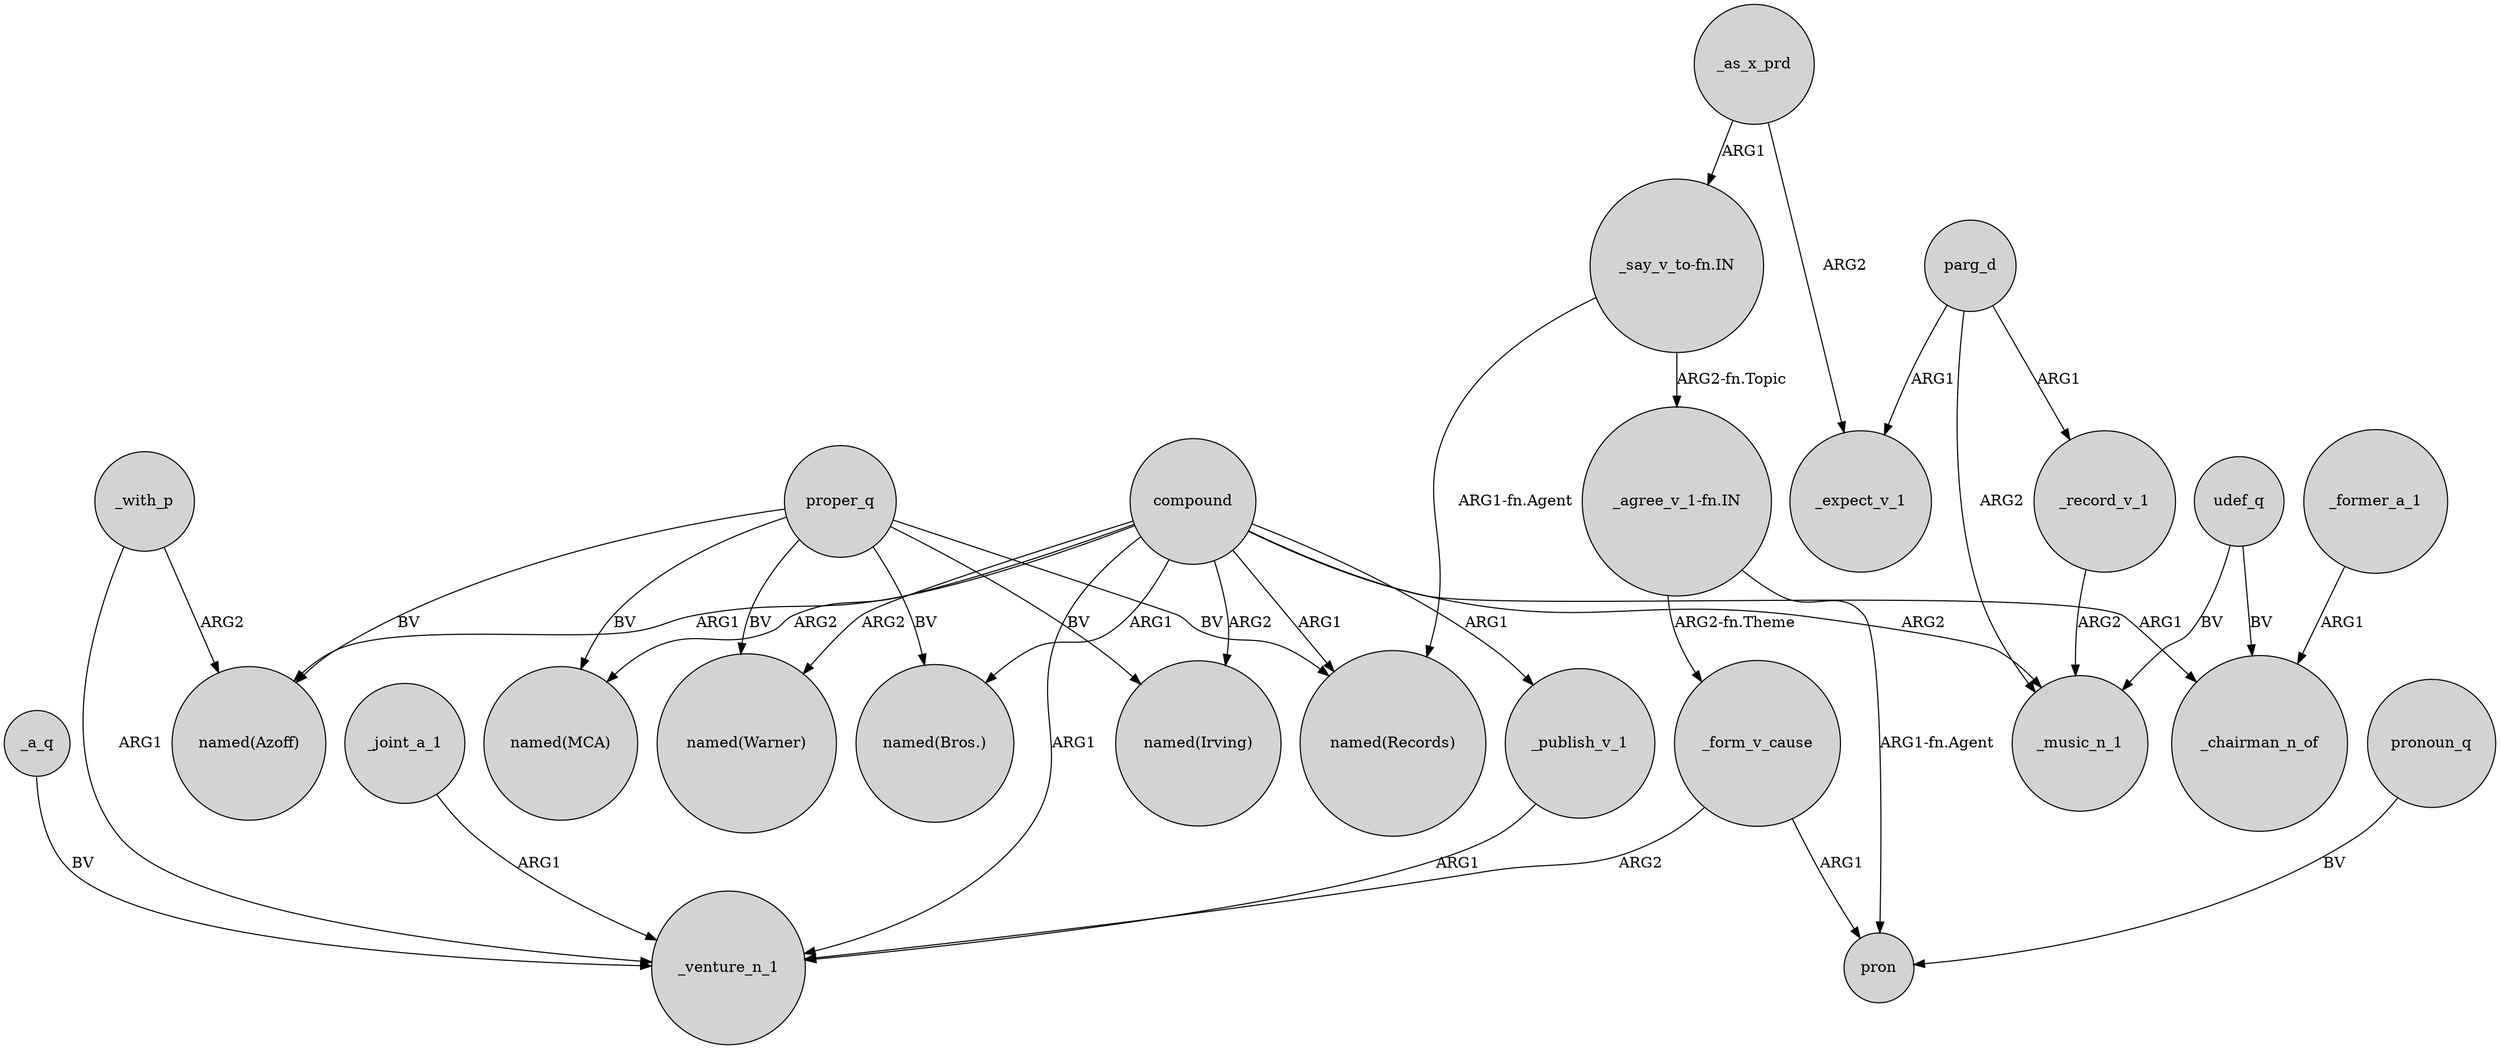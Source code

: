 digraph {
	node [shape=circle style=filled]
	_joint_a_1 -> _venture_n_1 [label=ARG1]
	compound -> _venture_n_1 [label=ARG1]
	compound -> "named(Azoff)" [label=ARG1]
	"_agree_v_1-fn.IN" -> _form_v_cause [label="ARG2-fn.Theme"]
	_former_a_1 -> _chairman_n_of [label=ARG1]
	compound -> _chairman_n_of [label=ARG1]
	"_agree_v_1-fn.IN" -> pron [label="ARG1-fn.Agent"]
	"_say_v_to-fn.IN" -> "_agree_v_1-fn.IN" [label="ARG2-fn.Topic"]
	parg_d -> _expect_v_1 [label=ARG1]
	udef_q -> _chairman_n_of [label=BV]
	proper_q -> "named(Bros.)" [label=BV]
	parg_d -> _music_n_1 [label=ARG2]
	pronoun_q -> pron [label=BV]
	proper_q -> "named(MCA)" [label=BV]
	compound -> "named(Bros.)" [label=ARG1]
	proper_q -> "named(Irving)" [label=BV]
	compound -> _music_n_1 [label=ARG2]
	"_say_v_to-fn.IN" -> "named(Records)" [label="ARG1-fn.Agent"]
	compound -> _publish_v_1 [label=ARG1]
	_with_p -> _venture_n_1 [label=ARG1]
	_publish_v_1 -> _venture_n_1 [label=ARG1]
	proper_q -> "named(Azoff)" [label=BV]
	_form_v_cause -> pron [label=ARG1]
	_as_x_prd -> "_say_v_to-fn.IN" [label=ARG1]
	_record_v_1 -> _music_n_1 [label=ARG2]
	compound -> "named(MCA)" [label=ARG2]
	proper_q -> "named(Warner)" [label=BV]
	_form_v_cause -> _venture_n_1 [label=ARG2]
	_a_q -> _venture_n_1 [label=BV]
	compound -> "named(Records)" [label=ARG1]
	proper_q -> "named(Records)" [label=BV]
	_as_x_prd -> _expect_v_1 [label=ARG2]
	_with_p -> "named(Azoff)" [label=ARG2]
	compound -> "named(Irving)" [label=ARG2]
	parg_d -> _record_v_1 [label=ARG1]
	compound -> "named(Warner)" [label=ARG2]
	udef_q -> _music_n_1 [label=BV]
}
